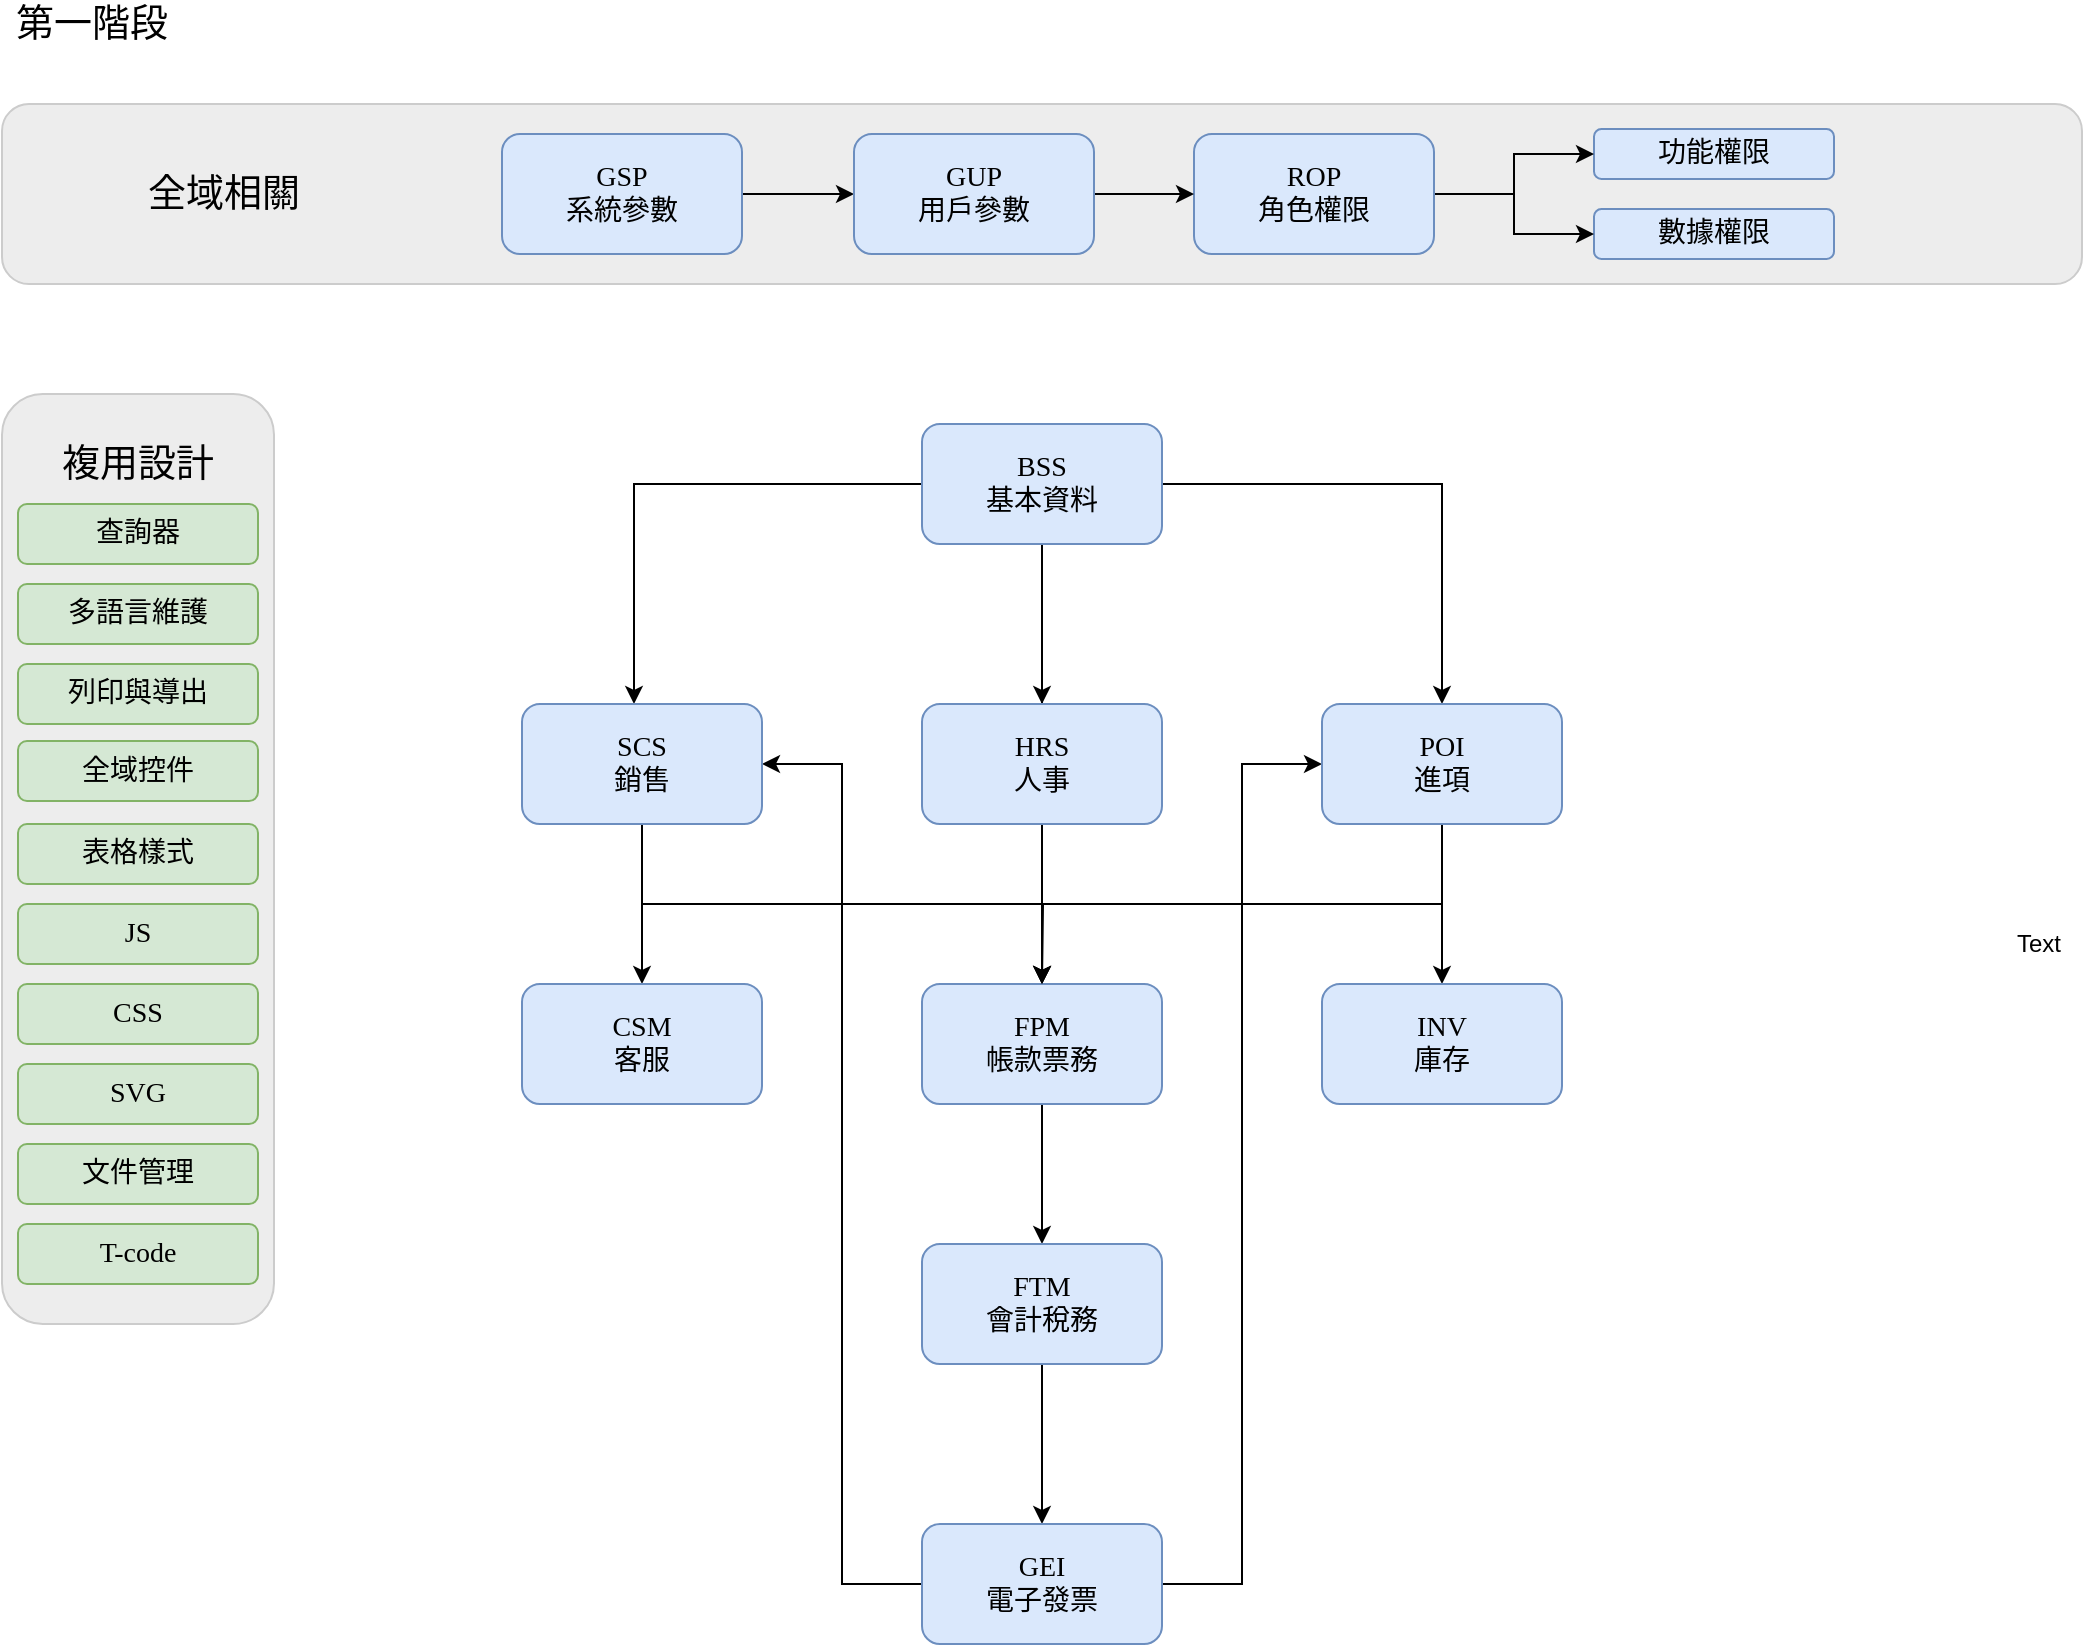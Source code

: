 <mxfile version="12.6.8" type="github">
  <diagram id="dHluvIDfJI8eCWZC6_ZO" name="第1頁">
    <mxGraphModel dx="1550" dy="787" grid="1" gridSize="10" guides="1" tooltips="1" connect="1" arrows="1" fold="1" page="1" pageScale="1" pageWidth="1169" pageHeight="827" math="0" shadow="0" extFonts="Noto Sans TC^https://fonts.googleapis.com/css?family=Noto+Sans+TC|Noto Sans^https://fonts.googleapis.com/css?family=Noto+Sans|Noto Sans CJK^https://fonts.googleapis.com/css?family=Noto+Sans+CJK">
      <root>
        <mxCell id="0"/>
        <mxCell id="1" parent="0"/>
        <mxCell id="jrHpdS6Ge3ZfMJk4U6v5-38" value="" style="rounded=1;whiteSpace=wrap;html=1;labelBackgroundColor=none;strokeColor=#CCCCCC;fillColor=#EDEDED;fontFamily=Noto Sans CJK;" parent="1" vertex="1">
          <mxGeometry x="64" y="225" width="136" height="465" as="geometry"/>
        </mxCell>
        <mxCell id="jrHpdS6Ge3ZfMJk4U6v5-21" value="" style="edgeStyle=orthogonalEdgeStyle;rounded=0;orthogonalLoop=1;jettySize=auto;html=1;fontFamily=Noto Sans TC;fontSize=14;" parent="1" source="jrHpdS6Ge3ZfMJk4U6v5-1" target="jrHpdS6Ge3ZfMJk4U6v5-20" edge="1">
          <mxGeometry relative="1" as="geometry">
            <Array as="points">
              <mxPoint x="380" y="270"/>
            </Array>
          </mxGeometry>
        </mxCell>
        <mxCell id="jrHpdS6Ge3ZfMJk4U6v5-23" value="" style="edgeStyle=orthogonalEdgeStyle;rounded=0;orthogonalLoop=1;jettySize=auto;html=1;fontFamily=Noto Sans TC;fontSize=14;" parent="1" source="jrHpdS6Ge3ZfMJk4U6v5-1" target="jrHpdS6Ge3ZfMJk4U6v5-22" edge="1">
          <mxGeometry relative="1" as="geometry"/>
        </mxCell>
        <mxCell id="jrHpdS6Ge3ZfMJk4U6v5-25" value="" style="edgeStyle=orthogonalEdgeStyle;rounded=0;orthogonalLoop=1;jettySize=auto;html=1;fontFamily=Noto Sans TC;fontSize=14;" parent="1" source="jrHpdS6Ge3ZfMJk4U6v5-1" target="jrHpdS6Ge3ZfMJk4U6v5-24" edge="1">
          <mxGeometry relative="1" as="geometry"/>
        </mxCell>
        <mxCell id="jrHpdS6Ge3ZfMJk4U6v5-32" value="" style="edgeStyle=orthogonalEdgeStyle;rounded=0;orthogonalLoop=1;jettySize=auto;html=1;fontFamily=Noto Sans TC;fontSize=14;" parent="1" source="jrHpdS6Ge3ZfMJk4U6v5-1" target="jrHpdS6Ge3ZfMJk4U6v5-31" edge="1">
          <mxGeometry relative="1" as="geometry"/>
        </mxCell>
        <UserObject label="BSS&lt;br&gt;基本資料" link="https://kms.fineres.com/pages/viewpage.action?pageId=88654828" id="jrHpdS6Ge3ZfMJk4U6v5-1">
          <mxCell style="rounded=1;whiteSpace=wrap;html=1;fillColor=#dae8fc;strokeColor=#6c8ebf;fontFamily=Noto Sans TC;fontSize=14;" parent="1" vertex="1">
            <mxGeometry x="524" y="240" width="120" height="60" as="geometry"/>
          </mxCell>
        </UserObject>
        <mxCell id="jrHpdS6Ge3ZfMJk4U6v5-31" value="HRS&lt;br&gt;人事" style="rounded=1;whiteSpace=wrap;html=1;fillColor=#dae8fc;strokeColor=#6c8ebf;fontFamily=Noto Sans TC;fontSize=14;" parent="1" vertex="1">
          <mxGeometry x="524" y="380" width="120" height="60" as="geometry"/>
        </mxCell>
        <mxCell id="jrHpdS6Ge3ZfMJk4U6v5-62" value="" style="edgeStyle=orthogonalEdgeStyle;rounded=0;orthogonalLoop=1;jettySize=auto;html=1;fontFamily=Noto Sans TC;fontSize=14;" parent="1" source="jrHpdS6Ge3ZfMJk4U6v5-24" target="jrHpdS6Ge3ZfMJk4U6v5-61" edge="1">
          <mxGeometry relative="1" as="geometry"/>
        </mxCell>
        <mxCell id="jrHpdS6Ge3ZfMJk4U6v5-24" value="FPM&lt;br&gt;帳款票務" style="rounded=1;whiteSpace=wrap;html=1;fillColor=#dae8fc;strokeColor=#6c8ebf;fontFamily=Noto Sans TC;fontSize=14;" parent="1" vertex="1">
          <mxGeometry x="524" y="520" width="120" height="60" as="geometry"/>
        </mxCell>
        <mxCell id="QLBYcXktv-LypRA8qNQY-2" value="" style="edgeStyle=orthogonalEdgeStyle;rounded=0;orthogonalLoop=1;jettySize=auto;html=1;" parent="1" source="jrHpdS6Ge3ZfMJk4U6v5-61" target="QLBYcXktv-LypRA8qNQY-1" edge="1">
          <mxGeometry relative="1" as="geometry"/>
        </mxCell>
        <mxCell id="jrHpdS6Ge3ZfMJk4U6v5-61" value="FTM&lt;br&gt;會計稅務" style="rounded=1;whiteSpace=wrap;html=1;fillColor=#dae8fc;strokeColor=#6c8ebf;fontFamily=Noto Sans TC;fontSize=14;" parent="1" vertex="1">
          <mxGeometry x="524" y="650" width="120" height="60" as="geometry"/>
        </mxCell>
        <mxCell id="ZObVgeciivng7lonXeyt-1" style="edgeStyle=orthogonalEdgeStyle;rounded=0;orthogonalLoop=1;jettySize=auto;html=1;entryX=1;entryY=0.5;entryDx=0;entryDy=0;" parent="1" source="QLBYcXktv-LypRA8qNQY-1" target="jrHpdS6Ge3ZfMJk4U6v5-20" edge="1">
          <mxGeometry relative="1" as="geometry"/>
        </mxCell>
        <mxCell id="ZObVgeciivng7lonXeyt-2" style="edgeStyle=orthogonalEdgeStyle;rounded=0;orthogonalLoop=1;jettySize=auto;html=1;entryX=0;entryY=0.5;entryDx=0;entryDy=0;" parent="1" source="QLBYcXktv-LypRA8qNQY-1" target="jrHpdS6Ge3ZfMJk4U6v5-22" edge="1">
          <mxGeometry relative="1" as="geometry"/>
        </mxCell>
        <mxCell id="QLBYcXktv-LypRA8qNQY-1" value="GEI&lt;br&gt;電子發票" style="rounded=1;whiteSpace=wrap;html=1;fillColor=#dae8fc;strokeColor=#6c8ebf;fontFamily=Noto Sans TC;fontSize=14;" parent="1" vertex="1">
          <mxGeometry x="524" y="790" width="120" height="60" as="geometry"/>
        </mxCell>
        <mxCell id="jrHpdS6Ge3ZfMJk4U6v5-34" value="" style="edgeStyle=orthogonalEdgeStyle;rounded=0;orthogonalLoop=1;jettySize=auto;html=1;fontFamily=Noto Sans TC;fontSize=14;" parent="1" source="jrHpdS6Ge3ZfMJk4U6v5-22" target="jrHpdS6Ge3ZfMJk4U6v5-33" edge="1">
          <mxGeometry relative="1" as="geometry"/>
        </mxCell>
        <mxCell id="jrHpdS6Ge3ZfMJk4U6v5-37" style="edgeStyle=orthogonalEdgeStyle;rounded=0;orthogonalLoop=1;jettySize=auto;html=1;exitX=0.5;exitY=1;exitDx=0;exitDy=0;fontFamily=Noto Sans TC;fontSize=14;" parent="1" source="jrHpdS6Ge3ZfMJk4U6v5-22" edge="1">
          <mxGeometry relative="1" as="geometry">
            <mxPoint x="584" y="520" as="targetPoint"/>
          </mxGeometry>
        </mxCell>
        <mxCell id="jrHpdS6Ge3ZfMJk4U6v5-22" value="POI&lt;br&gt;進項" style="rounded=1;whiteSpace=wrap;html=1;fillColor=#dae8fc;strokeColor=#6c8ebf;fontFamily=Noto Sans TC;fontSize=14;" parent="1" vertex="1">
          <mxGeometry x="724" y="380" width="120" height="60" as="geometry"/>
        </mxCell>
        <mxCell id="jrHpdS6Ge3ZfMJk4U6v5-33" value="INV&lt;br&gt;庫存" style="rounded=1;whiteSpace=wrap;html=1;fillColor=#dae8fc;strokeColor=#6c8ebf;fontFamily=Noto Sans TC;fontSize=14;" parent="1" vertex="1">
          <mxGeometry x="724" y="520" width="120" height="60" as="geometry"/>
        </mxCell>
        <mxCell id="jrHpdS6Ge3ZfMJk4U6v5-28" value="" style="edgeStyle=orthogonalEdgeStyle;rounded=0;orthogonalLoop=1;jettySize=auto;html=1;fontFamily=Noto Sans TC;fontSize=14;" parent="1" source="jrHpdS6Ge3ZfMJk4U6v5-20" target="jrHpdS6Ge3ZfMJk4U6v5-27" edge="1">
          <mxGeometry relative="1" as="geometry"/>
        </mxCell>
        <mxCell id="jrHpdS6Ge3ZfMJk4U6v5-35" style="edgeStyle=orthogonalEdgeStyle;rounded=0;orthogonalLoop=1;jettySize=auto;html=1;exitX=0.5;exitY=1;exitDx=0;exitDy=0;entryX=0.5;entryY=0;entryDx=0;entryDy=0;fontFamily=Noto Sans TC;fontSize=14;" parent="1" source="jrHpdS6Ge3ZfMJk4U6v5-20" target="jrHpdS6Ge3ZfMJk4U6v5-24" edge="1">
          <mxGeometry relative="1" as="geometry"/>
        </mxCell>
        <mxCell id="jrHpdS6Ge3ZfMJk4U6v5-20" value="SCS&lt;br&gt;銷售" style="rounded=1;whiteSpace=wrap;html=1;fillColor=#dae8fc;strokeColor=#6c8ebf;fontFamily=Noto Sans TC;fontSize=14;" parent="1" vertex="1">
          <mxGeometry x="324" y="380" width="120" height="60" as="geometry"/>
        </mxCell>
        <mxCell id="jrHpdS6Ge3ZfMJk4U6v5-40" value="查詢器" style="rounded=1;whiteSpace=wrap;html=1;fillColor=#d5e8d4;strokeColor=#82b366;fontFamily=Noto Sans TC;fontSize=14;" parent="1" vertex="1">
          <mxGeometry x="72" y="280" width="120" height="30" as="geometry"/>
        </mxCell>
        <mxCell id="jrHpdS6Ge3ZfMJk4U6v5-27" value="CSM&lt;br&gt;客服" style="rounded=1;whiteSpace=wrap;html=1;fillColor=#dae8fc;strokeColor=#6c8ebf;fontFamily=Noto Sans TC;fontSize=14;" parent="1" vertex="1">
          <mxGeometry x="324" y="520" width="120" height="60" as="geometry"/>
        </mxCell>
        <mxCell id="jrHpdS6Ge3ZfMJk4U6v5-26" value="" style="group" parent="1" vertex="1" connectable="0">
          <mxGeometry x="154" y="80" width="950" height="90" as="geometry"/>
        </mxCell>
        <mxCell id="jrHpdS6Ge3ZfMJk4U6v5-17" value="c" style="rounded=1;whiteSpace=wrap;html=1;labelBackgroundColor=none;strokeColor=#CCCCCC;fillColor=#EDEDED;fontFamily=Noto Sans CJK;" parent="jrHpdS6Ge3ZfMJk4U6v5-26" vertex="1">
          <mxGeometry x="-90" width="1040" height="90" as="geometry"/>
        </mxCell>
        <mxCell id="jrHpdS6Ge3ZfMJk4U6v5-52" value="" style="edgeStyle=orthogonalEdgeStyle;rounded=0;orthogonalLoop=1;jettySize=auto;html=1;fontFamily=Noto Sans TC;fontSize=14;" parent="jrHpdS6Ge3ZfMJk4U6v5-26" source="jrHpdS6Ge3ZfMJk4U6v5-6" target="jrHpdS6Ge3ZfMJk4U6v5-19" edge="1">
          <mxGeometry relative="1" as="geometry"/>
        </mxCell>
        <mxCell id="jrHpdS6Ge3ZfMJk4U6v5-6" value="GSP&lt;br&gt;系統參數" style="rounded=1;whiteSpace=wrap;html=1;fillColor=#dae8fc;strokeColor=#6c8ebf;fontFamily=Noto Sans TC;fontSize=14;" parent="jrHpdS6Ge3ZfMJk4U6v5-26" vertex="1">
          <mxGeometry x="160" y="15" width="120" height="60" as="geometry"/>
        </mxCell>
        <mxCell id="jrHpdS6Ge3ZfMJk4U6v5-10" value="功能權限" style="rounded=1;whiteSpace=wrap;html=1;fillColor=#dae8fc;strokeColor=#6c8ebf;fontFamily=Noto Sans TC;fontSize=14;" parent="jrHpdS6Ge3ZfMJk4U6v5-26" vertex="1">
          <mxGeometry x="706" y="12.5" width="120" height="25" as="geometry"/>
        </mxCell>
        <mxCell id="jrHpdS6Ge3ZfMJk4U6v5-48" value="數據權限" style="rounded=1;whiteSpace=wrap;html=1;fillColor=#dae8fc;strokeColor=#6c8ebf;fontFamily=Noto Sans TC;fontSize=14;" parent="jrHpdS6Ge3ZfMJk4U6v5-26" vertex="1">
          <mxGeometry x="706" y="52.5" width="120" height="25" as="geometry"/>
        </mxCell>
        <mxCell id="jrHpdS6Ge3ZfMJk4U6v5-47" value="" style="edgeStyle=orthogonalEdgeStyle;rounded=0;orthogonalLoop=1;jettySize=auto;html=1;fontFamily=Noto Sans TC;fontSize=14;" parent="jrHpdS6Ge3ZfMJk4U6v5-26" source="jrHpdS6Ge3ZfMJk4U6v5-45" target="jrHpdS6Ge3ZfMJk4U6v5-10" edge="1">
          <mxGeometry relative="1" as="geometry"/>
        </mxCell>
        <mxCell id="jrHpdS6Ge3ZfMJk4U6v5-50" style="edgeStyle=orthogonalEdgeStyle;rounded=0;orthogonalLoop=1;jettySize=auto;html=1;exitX=1;exitY=0.5;exitDx=0;exitDy=0;fontFamily=Noto Sans TC;fontSize=14;" parent="jrHpdS6Ge3ZfMJk4U6v5-26" source="jrHpdS6Ge3ZfMJk4U6v5-45" target="jrHpdS6Ge3ZfMJk4U6v5-48" edge="1">
          <mxGeometry relative="1" as="geometry"/>
        </mxCell>
        <mxCell id="jrHpdS6Ge3ZfMJk4U6v5-45" value="ROP&lt;br&gt;角色權限" style="rounded=1;whiteSpace=wrap;html=1;fillColor=#dae8fc;strokeColor=#6c8ebf;fontFamily=Noto Sans TC;fontSize=14;" parent="jrHpdS6Ge3ZfMJk4U6v5-26" vertex="1">
          <mxGeometry x="506" y="15" width="120" height="60" as="geometry"/>
        </mxCell>
        <mxCell id="jrHpdS6Ge3ZfMJk4U6v5-18" value="全域相關" style="text;html=1;strokeColor=none;fillColor=none;align=center;verticalAlign=middle;whiteSpace=wrap;rounded=0;fontSize=19;fontFamily=Noto Sans TC;" parent="jrHpdS6Ge3ZfMJk4U6v5-26" vertex="1">
          <mxGeometry x="-24" y="35" width="90" height="20" as="geometry"/>
        </mxCell>
        <mxCell id="jrHpdS6Ge3ZfMJk4U6v5-51" value="" style="edgeStyle=orthogonalEdgeStyle;rounded=0;orthogonalLoop=1;jettySize=auto;html=1;fontFamily=Noto Sans TC;fontSize=14;" parent="jrHpdS6Ge3ZfMJk4U6v5-26" source="jrHpdS6Ge3ZfMJk4U6v5-19" target="jrHpdS6Ge3ZfMJk4U6v5-45" edge="1">
          <mxGeometry relative="1" as="geometry"/>
        </mxCell>
        <mxCell id="jrHpdS6Ge3ZfMJk4U6v5-19" value="GUP&lt;br&gt;用戶參數" style="rounded=1;whiteSpace=wrap;html=1;fillColor=#dae8fc;strokeColor=#6c8ebf;fontFamily=Noto Sans TC;fontSize=14;" parent="jrHpdS6Ge3ZfMJk4U6v5-26" vertex="1">
          <mxGeometry x="336" y="15" width="120" height="60" as="geometry"/>
        </mxCell>
        <mxCell id="jrHpdS6Ge3ZfMJk4U6v5-39" value="複用設計" style="text;html=1;strokeColor=none;fillColor=none;align=center;verticalAlign=middle;whiteSpace=wrap;rounded=0;fontSize=19;fontFamily=Noto Sans TC;" parent="1" vertex="1">
          <mxGeometry x="87" y="250" width="90" height="20" as="geometry"/>
        </mxCell>
        <mxCell id="jrHpdS6Ge3ZfMJk4U6v5-42" value="多語言維護" style="rounded=1;whiteSpace=wrap;html=1;fillColor=#d5e8d4;strokeColor=#82b366;fontFamily=Noto Sans TC;fontSize=14;" parent="1" vertex="1">
          <mxGeometry x="72" y="320" width="120" height="30" as="geometry"/>
        </mxCell>
        <mxCell id="jrHpdS6Ge3ZfMJk4U6v5-43" value="列印與導出" style="rounded=1;whiteSpace=wrap;html=1;fillColor=#d5e8d4;strokeColor=#82b366;fontFamily=Noto Sans TC;fontSize=14;" parent="1" vertex="1">
          <mxGeometry x="72" y="360" width="120" height="30" as="geometry"/>
        </mxCell>
        <mxCell id="jrHpdS6Ge3ZfMJk4U6v5-44" value="全域控件" style="rounded=1;whiteSpace=wrap;html=1;fillColor=#d5e8d4;strokeColor=#82b366;fontFamily=Noto Sans TC;fontSize=14;" parent="1" vertex="1">
          <mxGeometry x="72" y="398.5" width="120" height="30" as="geometry"/>
        </mxCell>
        <mxCell id="jrHpdS6Ge3ZfMJk4U6v5-53" value="表格樣式" style="rounded=1;whiteSpace=wrap;html=1;fillColor=#d5e8d4;strokeColor=#82b366;fontFamily=Noto Sans TC;fontSize=14;" parent="1" vertex="1">
          <mxGeometry x="72" y="440" width="120" height="30" as="geometry"/>
        </mxCell>
        <mxCell id="jrHpdS6Ge3ZfMJk4U6v5-55" value="JS" style="rounded=1;whiteSpace=wrap;html=1;fillColor=#d5e8d4;strokeColor=#82b366;fontFamily=Noto Sans TC;fontSize=14;" parent="1" vertex="1">
          <mxGeometry x="72" y="480" width="120" height="30" as="geometry"/>
        </mxCell>
        <mxCell id="jrHpdS6Ge3ZfMJk4U6v5-57" value="CSS" style="rounded=1;whiteSpace=wrap;html=1;fillColor=#d5e8d4;strokeColor=#82b366;fontFamily=Noto Sans TC;fontSize=14;" parent="1" vertex="1">
          <mxGeometry x="72" y="520" width="120" height="30" as="geometry"/>
        </mxCell>
        <mxCell id="jrHpdS6Ge3ZfMJk4U6v5-58" value="SVG" style="rounded=1;whiteSpace=wrap;html=1;fillColor=#d5e8d4;strokeColor=#82b366;fontFamily=Noto Sans TC;fontSize=14;" parent="1" vertex="1">
          <mxGeometry x="72" y="560" width="120" height="30" as="geometry"/>
        </mxCell>
        <mxCell id="jrHpdS6Ge3ZfMJk4U6v5-59" value="第一階段" style="text;html=1;strokeColor=none;fillColor=none;align=center;verticalAlign=middle;whiteSpace=wrap;rounded=0;fontSize=19;fontFamily=Noto Sans TC;" parent="1" vertex="1">
          <mxGeometry x="64" y="30" width="90" height="20" as="geometry"/>
        </mxCell>
        <mxCell id="jrHpdS6Ge3ZfMJk4U6v5-60" value="文件管理" style="rounded=1;whiteSpace=wrap;html=1;fillColor=#d5e8d4;strokeColor=#82b366;fontFamily=Noto Sans TC;fontSize=14;" parent="1" vertex="1">
          <mxGeometry x="72" y="600" width="120" height="30" as="geometry"/>
        </mxCell>
        <mxCell id="E-t-FpmN-oMLfShnnYqg-3" value="T-code" style="rounded=1;whiteSpace=wrap;html=1;fillColor=#d5e8d4;strokeColor=#82b366;fontFamily=Noto Sans TC;fontSize=14;" vertex="1" parent="1">
          <mxGeometry x="72" y="640" width="120" height="30" as="geometry"/>
        </mxCell>
        <mxCell id="E-t-FpmN-oMLfShnnYqg-4" value="Text" style="text;html=1;align=center;verticalAlign=middle;resizable=0;points=[];autosize=1;" vertex="1" parent="1">
          <mxGeometry x="1062" y="490" width="40" height="20" as="geometry"/>
        </mxCell>
      </root>
    </mxGraphModel>
  </diagram>
</mxfile>
